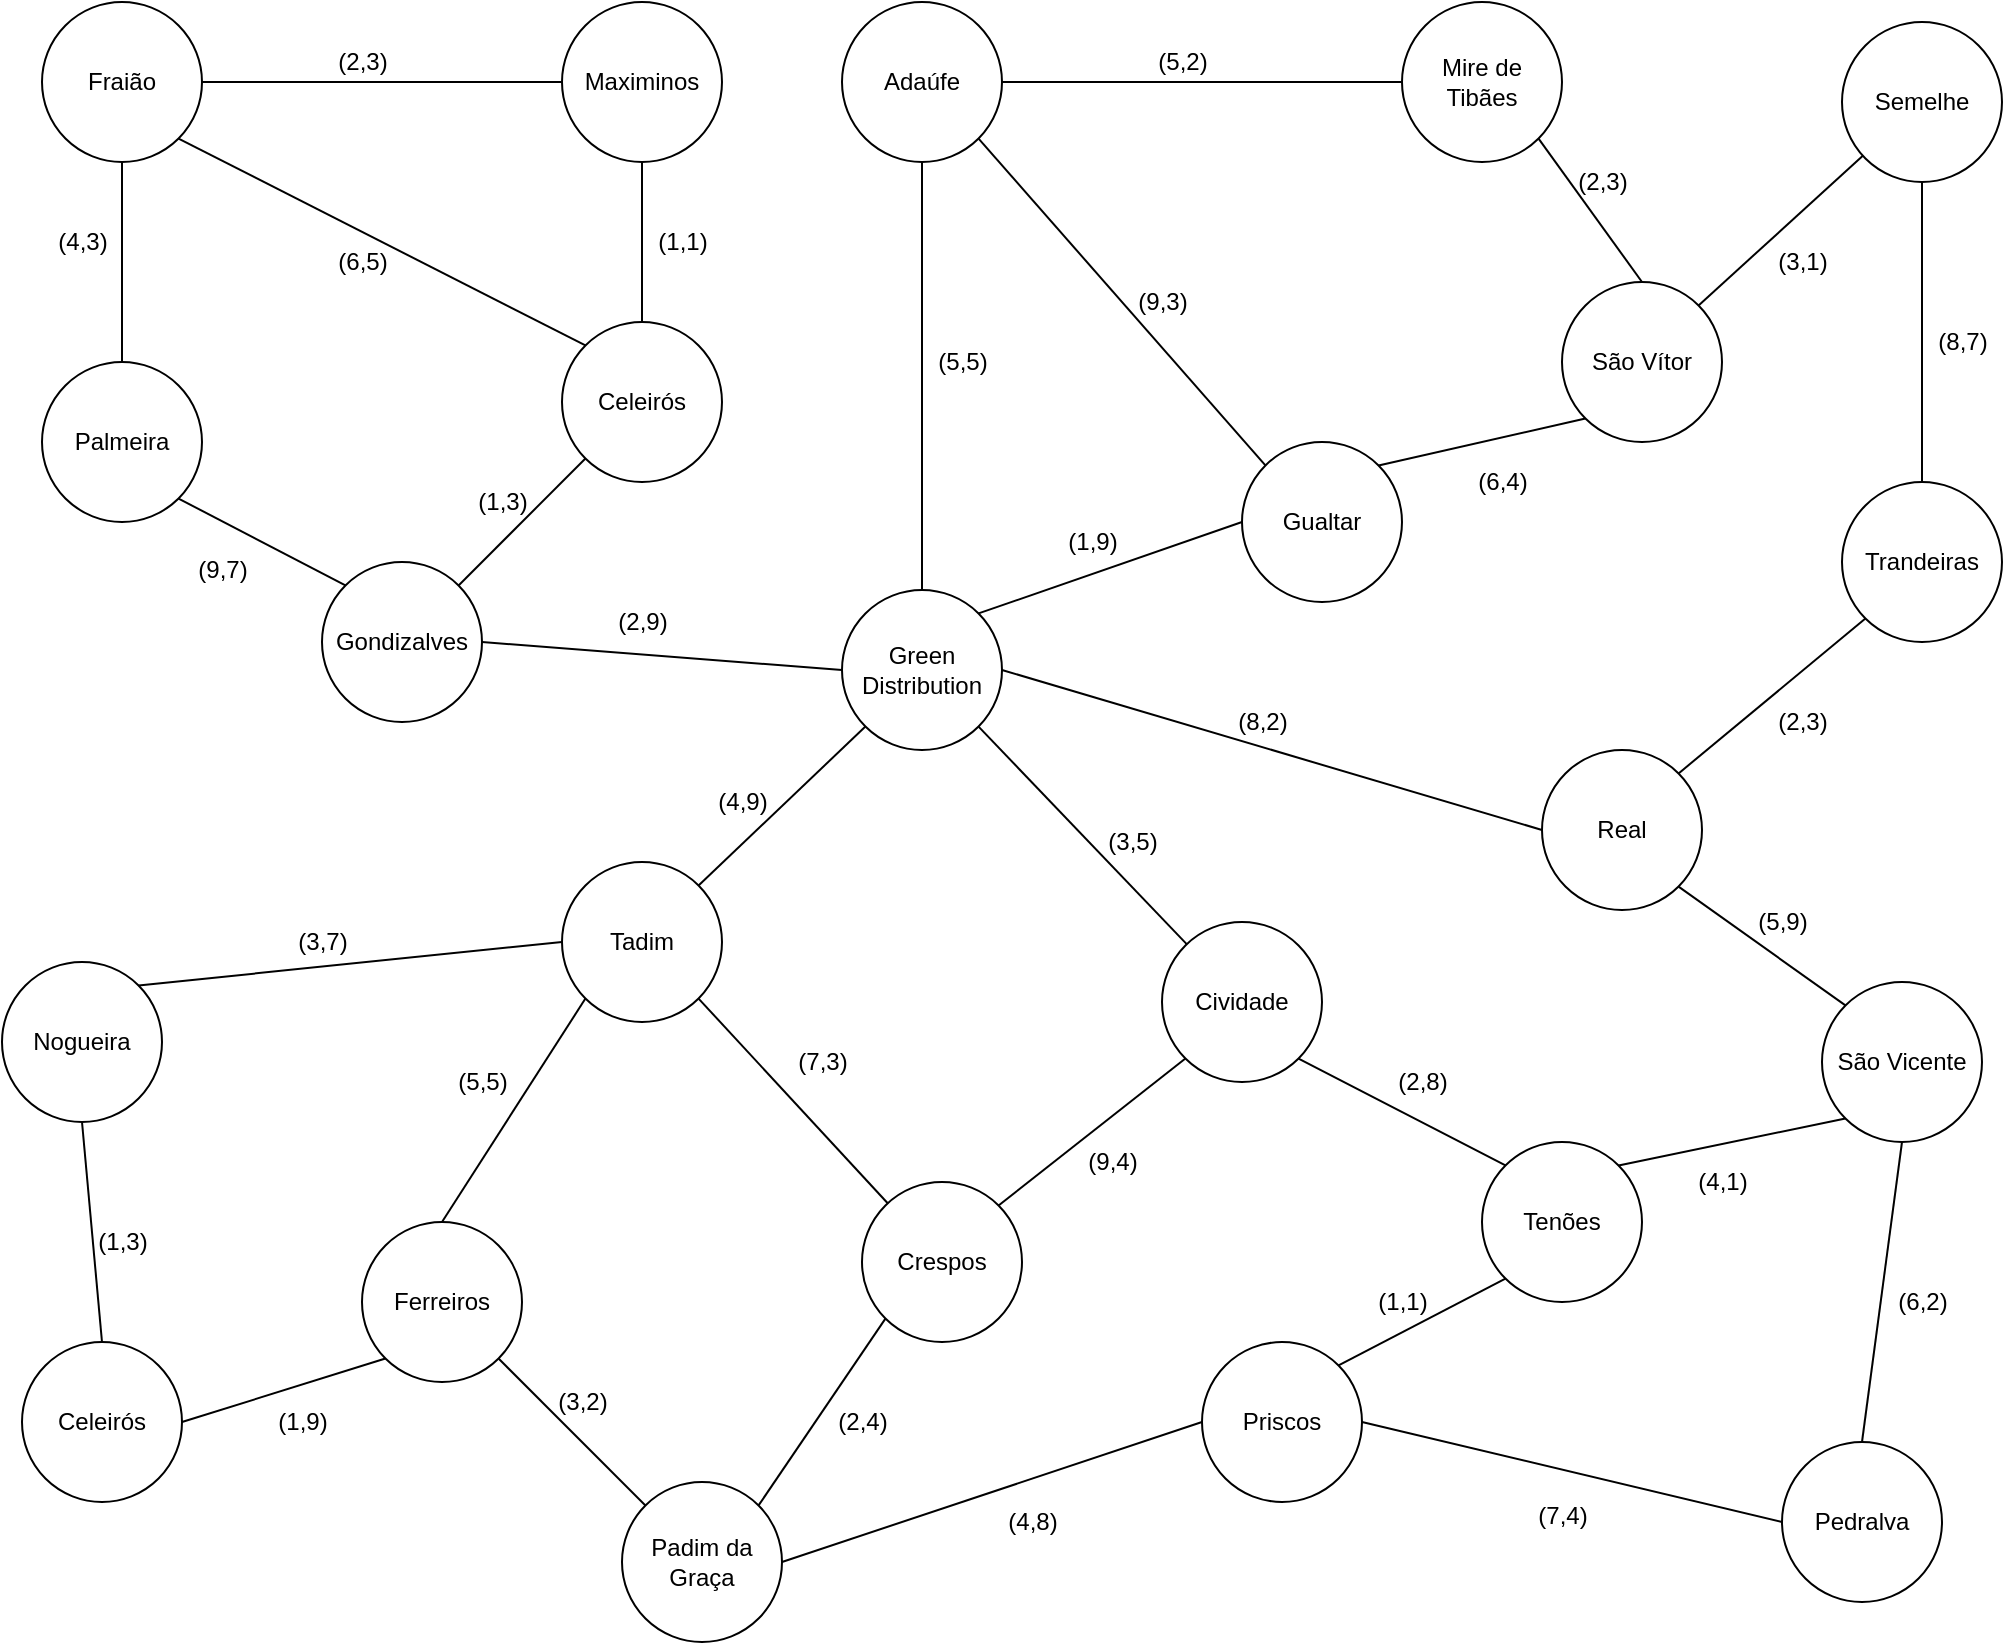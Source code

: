 <mxfile version="16.0.2" type="device"><diagram id="hAiwgibnXTT9zIwZPpcf" name="Página-1"><mxGraphModel dx="1678" dy="1029" grid="1" gridSize="10" guides="1" tooltips="1" connect="1" arrows="1" fold="1" page="1" pageScale="1" pageWidth="1169" pageHeight="827" math="0" shadow="0"><root><mxCell id="0"/><mxCell id="1" parent="0"/><mxCell id="aW4cJY26yHEW_Qcgev5n-1" value="Green Distribution" style="ellipse;whiteSpace=wrap;html=1;aspect=fixed;" vertex="1" parent="1"><mxGeometry x="460" y="374" width="80" height="80" as="geometry"/></mxCell><mxCell id="aW4cJY26yHEW_Qcgev5n-2" value="Fraião" style="ellipse;whiteSpace=wrap;html=1;aspect=fixed;" vertex="1" parent="1"><mxGeometry x="60" y="80" width="80" height="80" as="geometry"/></mxCell><mxCell id="aW4cJY26yHEW_Qcgev5n-3" value="Maximinos" style="ellipse;whiteSpace=wrap;html=1;aspect=fixed;" vertex="1" parent="1"><mxGeometry x="320" y="80" width="80" height="80" as="geometry"/></mxCell><mxCell id="aW4cJY26yHEW_Qcgev5n-4" value="Palmeira" style="ellipse;whiteSpace=wrap;html=1;aspect=fixed;" vertex="1" parent="1"><mxGeometry x="60" y="260" width="80" height="80" as="geometry"/></mxCell><mxCell id="aW4cJY26yHEW_Qcgev5n-5" value="Nogueira" style="ellipse;whiteSpace=wrap;html=1;aspect=fixed;" vertex="1" parent="1"><mxGeometry x="40" y="560" width="80" height="80" as="geometry"/></mxCell><mxCell id="aW4cJY26yHEW_Qcgev5n-6" value="Gondizalves" style="ellipse;whiteSpace=wrap;html=1;aspect=fixed;" vertex="1" parent="1"><mxGeometry x="200" y="360" width="80" height="80" as="geometry"/></mxCell><mxCell id="aW4cJY26yHEW_Qcgev5n-7" value="Gualtar" style="ellipse;whiteSpace=wrap;html=1;aspect=fixed;" vertex="1" parent="1"><mxGeometry x="660" y="300" width="80" height="80" as="geometry"/></mxCell><mxCell id="aW4cJY26yHEW_Qcgev5n-8" value="Celeirós" style="ellipse;whiteSpace=wrap;html=1;aspect=fixed;" vertex="1" parent="1"><mxGeometry x="320" y="240" width="80" height="80" as="geometry"/></mxCell><mxCell id="aW4cJY26yHEW_Qcgev5n-9" value="Ferreiros" style="ellipse;whiteSpace=wrap;html=1;aspect=fixed;" vertex="1" parent="1"><mxGeometry x="220" y="690" width="80" height="80" as="geometry"/></mxCell><mxCell id="aW4cJY26yHEW_Qcgev5n-10" value="Adaúfe" style="ellipse;whiteSpace=wrap;html=1;aspect=fixed;" vertex="1" parent="1"><mxGeometry x="460" y="80" width="80" height="80" as="geometry"/></mxCell><mxCell id="aW4cJY26yHEW_Qcgev5n-11" value="Tadim" style="ellipse;whiteSpace=wrap;html=1;aspect=fixed;" vertex="1" parent="1"><mxGeometry x="320" y="510" width="80" height="80" as="geometry"/></mxCell><mxCell id="aW4cJY26yHEW_Qcgev5n-12" value="Pedralva" style="ellipse;whiteSpace=wrap;html=1;aspect=fixed;" vertex="1" parent="1"><mxGeometry x="930" y="800" width="80" height="80" as="geometry"/></mxCell><mxCell id="aW4cJY26yHEW_Qcgev5n-13" value="Mire de Tibães" style="ellipse;whiteSpace=wrap;html=1;aspect=fixed;" vertex="1" parent="1"><mxGeometry x="740" y="80" width="80" height="80" as="geometry"/></mxCell><mxCell id="aW4cJY26yHEW_Qcgev5n-14" value="Trandeiras" style="ellipse;whiteSpace=wrap;html=1;aspect=fixed;" vertex="1" parent="1"><mxGeometry x="960" y="320" width="80" height="80" as="geometry"/></mxCell><mxCell id="aW4cJY26yHEW_Qcgev5n-15" value="Real" style="ellipse;whiteSpace=wrap;html=1;aspect=fixed;" vertex="1" parent="1"><mxGeometry x="810" y="454" width="80" height="80" as="geometry"/></mxCell><mxCell id="aW4cJY26yHEW_Qcgev5n-16" value="Semelhe" style="ellipse;whiteSpace=wrap;html=1;aspect=fixed;" vertex="1" parent="1"><mxGeometry x="960" y="90" width="80" height="80" as="geometry"/></mxCell><mxCell id="aW4cJY26yHEW_Qcgev5n-17" value="São Vítor" style="ellipse;whiteSpace=wrap;html=1;aspect=fixed;" vertex="1" parent="1"><mxGeometry x="820" y="220" width="80" height="80" as="geometry"/></mxCell><mxCell id="aW4cJY26yHEW_Qcgev5n-18" value="São Vicente" style="ellipse;whiteSpace=wrap;html=1;aspect=fixed;" vertex="1" parent="1"><mxGeometry x="950" y="570" width="80" height="80" as="geometry"/></mxCell><mxCell id="aW4cJY26yHEW_Qcgev5n-19" value="Celeirós" style="ellipse;whiteSpace=wrap;html=1;aspect=fixed;" vertex="1" parent="1"><mxGeometry x="50" y="750" width="80" height="80" as="geometry"/></mxCell><mxCell id="aW4cJY26yHEW_Qcgev5n-20" value="Padim da Graça" style="ellipse;whiteSpace=wrap;html=1;aspect=fixed;" vertex="1" parent="1"><mxGeometry x="350" y="820" width="80" height="80" as="geometry"/></mxCell><mxCell id="aW4cJY26yHEW_Qcgev5n-21" value="Crespos" style="ellipse;whiteSpace=wrap;html=1;aspect=fixed;" vertex="1" parent="1"><mxGeometry x="470" y="670" width="80" height="80" as="geometry"/></mxCell><mxCell id="aW4cJY26yHEW_Qcgev5n-22" value="Priscos" style="ellipse;whiteSpace=wrap;html=1;aspect=fixed;" vertex="1" parent="1"><mxGeometry x="640" y="750" width="80" height="80" as="geometry"/></mxCell><mxCell id="aW4cJY26yHEW_Qcgev5n-23" value="Cividade" style="ellipse;whiteSpace=wrap;html=1;aspect=fixed;" vertex="1" parent="1"><mxGeometry x="620" y="540" width="80" height="80" as="geometry"/></mxCell><mxCell id="aW4cJY26yHEW_Qcgev5n-24" value="Tenões" style="ellipse;whiteSpace=wrap;html=1;aspect=fixed;" vertex="1" parent="1"><mxGeometry x="780" y="650" width="80" height="80" as="geometry"/></mxCell><mxCell id="aW4cJY26yHEW_Qcgev5n-25" value="" style="endArrow=none;html=1;rounded=0;entryX=0;entryY=1;entryDx=0;entryDy=0;exitX=1;exitY=0;exitDx=0;exitDy=0;" edge="1" parent="1" source="aW4cJY26yHEW_Qcgev5n-11" target="aW4cJY26yHEW_Qcgev5n-1"><mxGeometry width="50" height="50" relative="1" as="geometry"><mxPoint x="490" y="590" as="sourcePoint"/><mxPoint x="540" y="540" as="targetPoint"/></mxGeometry></mxCell><mxCell id="aW4cJY26yHEW_Qcgev5n-27" value="" style="endArrow=none;html=1;rounded=0;entryX=0.5;entryY=0;entryDx=0;entryDy=0;" edge="1" parent="1" source="aW4cJY26yHEW_Qcgev5n-10" target="aW4cJY26yHEW_Qcgev5n-1"><mxGeometry width="50" height="50" relative="1" as="geometry"><mxPoint x="490" y="590" as="sourcePoint"/><mxPoint x="540" y="540" as="targetPoint"/></mxGeometry></mxCell><mxCell id="aW4cJY26yHEW_Qcgev5n-28" value="" style="endArrow=none;html=1;rounded=0;entryX=1;entryY=1;entryDx=0;entryDy=0;" edge="1" parent="1" source="aW4cJY26yHEW_Qcgev5n-23" target="aW4cJY26yHEW_Qcgev5n-1"><mxGeometry width="50" height="50" relative="1" as="geometry"><mxPoint x="490" y="590" as="sourcePoint"/><mxPoint x="540" y="540" as="targetPoint"/></mxGeometry></mxCell><mxCell id="aW4cJY26yHEW_Qcgev5n-29" value="" style="endArrow=none;html=1;rounded=0;entryX=0;entryY=0.5;entryDx=0;entryDy=0;exitX=1;exitY=0.5;exitDx=0;exitDy=0;" edge="1" parent="1" source="aW4cJY26yHEW_Qcgev5n-6" target="aW4cJY26yHEW_Qcgev5n-1"><mxGeometry width="50" height="50" relative="1" as="geometry"><mxPoint x="490" y="590" as="sourcePoint"/><mxPoint x="540" y="540" as="targetPoint"/></mxGeometry></mxCell><mxCell id="aW4cJY26yHEW_Qcgev5n-30" value="" style="endArrow=none;html=1;rounded=0;entryX=0;entryY=0;entryDx=0;entryDy=0;exitX=1;exitY=1;exitDx=0;exitDy=0;" edge="1" parent="1" source="aW4cJY26yHEW_Qcgev5n-4" target="aW4cJY26yHEW_Qcgev5n-6"><mxGeometry width="50" height="50" relative="1" as="geometry"><mxPoint x="490" y="590" as="sourcePoint"/><mxPoint x="540" y="540" as="targetPoint"/></mxGeometry></mxCell><mxCell id="aW4cJY26yHEW_Qcgev5n-31" value="" style="endArrow=none;html=1;rounded=0;entryX=0.5;entryY=0;entryDx=0;entryDy=0;" edge="1" parent="1" source="aW4cJY26yHEW_Qcgev5n-2" target="aW4cJY26yHEW_Qcgev5n-4"><mxGeometry width="50" height="50" relative="1" as="geometry"><mxPoint x="490" y="590" as="sourcePoint"/><mxPoint x="540" y="540" as="targetPoint"/></mxGeometry></mxCell><mxCell id="aW4cJY26yHEW_Qcgev5n-32" value="" style="endArrow=none;html=1;rounded=0;entryX=0;entryY=1;entryDx=0;entryDy=0;" edge="1" parent="1" source="aW4cJY26yHEW_Qcgev5n-6" target="aW4cJY26yHEW_Qcgev5n-8"><mxGeometry width="50" height="50" relative="1" as="geometry"><mxPoint x="490" y="590" as="sourcePoint"/><mxPoint x="540" y="540" as="targetPoint"/></mxGeometry></mxCell><mxCell id="aW4cJY26yHEW_Qcgev5n-33" value="" style="endArrow=none;html=1;rounded=0;entryX=0.5;entryY=0;entryDx=0;entryDy=0;exitX=0.5;exitY=1;exitDx=0;exitDy=0;" edge="1" parent="1" source="aW4cJY26yHEW_Qcgev5n-3" target="aW4cJY26yHEW_Qcgev5n-8"><mxGeometry width="50" height="50" relative="1" as="geometry"><mxPoint x="490" y="590" as="sourcePoint"/><mxPoint x="540" y="540" as="targetPoint"/></mxGeometry></mxCell><mxCell id="aW4cJY26yHEW_Qcgev5n-34" value="" style="endArrow=none;html=1;rounded=0;exitX=1;exitY=0.5;exitDx=0;exitDy=0;entryX=0;entryY=0.5;entryDx=0;entryDy=0;" edge="1" parent="1" source="aW4cJY26yHEW_Qcgev5n-2" target="aW4cJY26yHEW_Qcgev5n-3"><mxGeometry width="50" height="50" relative="1" as="geometry"><mxPoint x="490" y="610" as="sourcePoint"/><mxPoint x="540" y="560" as="targetPoint"/></mxGeometry></mxCell><mxCell id="aW4cJY26yHEW_Qcgev5n-35" value="" style="endArrow=none;html=1;rounded=0;exitX=0;exitY=0.5;exitDx=0;exitDy=0;entryX=1;entryY=0;entryDx=0;entryDy=0;" edge="1" parent="1" source="aW4cJY26yHEW_Qcgev5n-11" target="aW4cJY26yHEW_Qcgev5n-5"><mxGeometry width="50" height="50" relative="1" as="geometry"><mxPoint x="490" y="590" as="sourcePoint"/><mxPoint x="540" y="540" as="targetPoint"/></mxGeometry></mxCell><mxCell id="aW4cJY26yHEW_Qcgev5n-36" value="" style="endArrow=none;html=1;rounded=0;exitX=0;exitY=1;exitDx=0;exitDy=0;entryX=0.5;entryY=0;entryDx=0;entryDy=0;" edge="1" parent="1" source="aW4cJY26yHEW_Qcgev5n-11" target="aW4cJY26yHEW_Qcgev5n-9"><mxGeometry width="50" height="50" relative="1" as="geometry"><mxPoint x="490" y="590" as="sourcePoint"/><mxPoint x="540" y="540" as="targetPoint"/></mxGeometry></mxCell><mxCell id="aW4cJY26yHEW_Qcgev5n-37" value="" style="endArrow=none;html=1;rounded=0;exitX=1;exitY=1;exitDx=0;exitDy=0;" edge="1" parent="1" source="aW4cJY26yHEW_Qcgev5n-11" target="aW4cJY26yHEW_Qcgev5n-21"><mxGeometry width="50" height="50" relative="1" as="geometry"><mxPoint x="490" y="590" as="sourcePoint"/><mxPoint x="540" y="540" as="targetPoint"/></mxGeometry></mxCell><mxCell id="aW4cJY26yHEW_Qcgev5n-38" value="" style="endArrow=none;html=1;rounded=0;exitX=1;exitY=0;exitDx=0;exitDy=0;entryX=0;entryY=1;entryDx=0;entryDy=0;" edge="1" parent="1" source="aW4cJY26yHEW_Qcgev5n-21" target="aW4cJY26yHEW_Qcgev5n-23"><mxGeometry width="50" height="50" relative="1" as="geometry"><mxPoint x="490" y="590" as="sourcePoint"/><mxPoint x="540" y="540" as="targetPoint"/></mxGeometry></mxCell><mxCell id="aW4cJY26yHEW_Qcgev5n-39" value="" style="endArrow=none;html=1;rounded=0;exitX=1;exitY=1;exitDx=0;exitDy=0;entryX=0;entryY=0;entryDx=0;entryDy=0;" edge="1" parent="1" source="aW4cJY26yHEW_Qcgev5n-9" target="aW4cJY26yHEW_Qcgev5n-20"><mxGeometry width="50" height="50" relative="1" as="geometry"><mxPoint x="490" y="590" as="sourcePoint"/><mxPoint x="540" y="540" as="targetPoint"/></mxGeometry></mxCell><mxCell id="aW4cJY26yHEW_Qcgev5n-40" value="" style="endArrow=none;html=1;rounded=0;exitX=0;exitY=1;exitDx=0;exitDy=0;entryX=1;entryY=0;entryDx=0;entryDy=0;" edge="1" parent="1" source="aW4cJY26yHEW_Qcgev5n-21" target="aW4cJY26yHEW_Qcgev5n-20"><mxGeometry width="50" height="50" relative="1" as="geometry"><mxPoint x="490" y="590" as="sourcePoint"/><mxPoint x="540" y="540" as="targetPoint"/></mxGeometry></mxCell><mxCell id="aW4cJY26yHEW_Qcgev5n-41" value="" style="endArrow=none;html=1;rounded=0;exitX=0;exitY=1;exitDx=0;exitDy=0;entryX=1;entryY=0.5;entryDx=0;entryDy=0;" edge="1" parent="1" source="aW4cJY26yHEW_Qcgev5n-9" target="aW4cJY26yHEW_Qcgev5n-19"><mxGeometry width="50" height="50" relative="1" as="geometry"><mxPoint x="490" y="590" as="sourcePoint"/><mxPoint x="540" y="540" as="targetPoint"/></mxGeometry></mxCell><mxCell id="aW4cJY26yHEW_Qcgev5n-42" value="" style="endArrow=none;html=1;rounded=0;entryX=0;entryY=0.5;entryDx=0;entryDy=0;exitX=1;exitY=0;exitDx=0;exitDy=0;" edge="1" parent="1" source="aW4cJY26yHEW_Qcgev5n-1" target="aW4cJY26yHEW_Qcgev5n-7"><mxGeometry width="50" height="50" relative="1" as="geometry"><mxPoint x="490" y="590" as="sourcePoint"/><mxPoint x="540" y="540" as="targetPoint"/></mxGeometry></mxCell><mxCell id="aW4cJY26yHEW_Qcgev5n-43" value="" style="endArrow=none;html=1;rounded=0;entryX=1;entryY=0;entryDx=0;entryDy=0;exitX=0;exitY=1;exitDx=0;exitDy=0;" edge="1" parent="1" source="aW4cJY26yHEW_Qcgev5n-17" target="aW4cJY26yHEW_Qcgev5n-7"><mxGeometry width="50" height="50" relative="1" as="geometry"><mxPoint x="490" y="590" as="sourcePoint"/><mxPoint x="540" y="540" as="targetPoint"/></mxGeometry></mxCell><mxCell id="aW4cJY26yHEW_Qcgev5n-44" value="" style="endArrow=none;html=1;rounded=0;exitX=1;exitY=1;exitDx=0;exitDy=0;entryX=0.5;entryY=0;entryDx=0;entryDy=0;" edge="1" parent="1" source="aW4cJY26yHEW_Qcgev5n-13" target="aW4cJY26yHEW_Qcgev5n-17"><mxGeometry width="50" height="50" relative="1" as="geometry"><mxPoint x="490" y="590" as="sourcePoint"/><mxPoint x="540" y="540" as="targetPoint"/></mxGeometry></mxCell><mxCell id="aW4cJY26yHEW_Qcgev5n-45" value="" style="endArrow=none;html=1;rounded=0;exitX=1;exitY=0;exitDx=0;exitDy=0;" edge="1" parent="1" source="aW4cJY26yHEW_Qcgev5n-17" target="aW4cJY26yHEW_Qcgev5n-16"><mxGeometry width="50" height="50" relative="1" as="geometry"><mxPoint x="490" y="590" as="sourcePoint"/><mxPoint x="540" y="540" as="targetPoint"/></mxGeometry></mxCell><mxCell id="aW4cJY26yHEW_Qcgev5n-46" value="" style="endArrow=none;html=1;rounded=0;entryX=0.5;entryY=1;entryDx=0;entryDy=0;exitX=0.5;exitY=0;exitDx=0;exitDy=0;" edge="1" parent="1" source="aW4cJY26yHEW_Qcgev5n-14" target="aW4cJY26yHEW_Qcgev5n-16"><mxGeometry width="50" height="50" relative="1" as="geometry"><mxPoint x="490" y="590" as="sourcePoint"/><mxPoint x="540" y="540" as="targetPoint"/></mxGeometry></mxCell><mxCell id="aW4cJY26yHEW_Qcgev5n-47" value="" style="endArrow=none;html=1;rounded=0;entryX=0;entryY=1;entryDx=0;entryDy=0;exitX=1;exitY=0;exitDx=0;exitDy=0;" edge="1" parent="1" source="aW4cJY26yHEW_Qcgev5n-15" target="aW4cJY26yHEW_Qcgev5n-14"><mxGeometry width="50" height="50" relative="1" as="geometry"><mxPoint x="490" y="590" as="sourcePoint"/><mxPoint x="540" y="540" as="targetPoint"/></mxGeometry></mxCell><mxCell id="aW4cJY26yHEW_Qcgev5n-48" value="" style="endArrow=none;html=1;rounded=0;entryX=0;entryY=0;entryDx=0;entryDy=0;exitX=1;exitY=1;exitDx=0;exitDy=0;" edge="1" parent="1" source="aW4cJY26yHEW_Qcgev5n-23" target="aW4cJY26yHEW_Qcgev5n-24"><mxGeometry width="50" height="50" relative="1" as="geometry"><mxPoint x="490" y="590" as="sourcePoint"/><mxPoint x="540" y="540" as="targetPoint"/></mxGeometry></mxCell><mxCell id="aW4cJY26yHEW_Qcgev5n-49" value="" style="endArrow=none;html=1;rounded=0;entryX=1;entryY=0;entryDx=0;entryDy=0;exitX=0;exitY=1;exitDx=0;exitDy=0;" edge="1" parent="1" source="aW4cJY26yHEW_Qcgev5n-18" target="aW4cJY26yHEW_Qcgev5n-24"><mxGeometry width="50" height="50" relative="1" as="geometry"><mxPoint x="490" y="590" as="sourcePoint"/><mxPoint x="540" y="540" as="targetPoint"/></mxGeometry></mxCell><mxCell id="aW4cJY26yHEW_Qcgev5n-50" value="" style="endArrow=none;html=1;rounded=0;entryX=1;entryY=1;entryDx=0;entryDy=0;exitX=0;exitY=0;exitDx=0;exitDy=0;" edge="1" parent="1" source="aW4cJY26yHEW_Qcgev5n-18" target="aW4cJY26yHEW_Qcgev5n-15"><mxGeometry width="50" height="50" relative="1" as="geometry"><mxPoint x="490" y="590" as="sourcePoint"/><mxPoint x="540" y="540" as="targetPoint"/></mxGeometry></mxCell><mxCell id="aW4cJY26yHEW_Qcgev5n-51" value="" style="endArrow=none;html=1;rounded=0;exitX=0;exitY=1;exitDx=0;exitDy=0;entryX=1;entryY=0;entryDx=0;entryDy=0;" edge="1" parent="1" source="aW4cJY26yHEW_Qcgev5n-24" target="aW4cJY26yHEW_Qcgev5n-22"><mxGeometry width="50" height="50" relative="1" as="geometry"><mxPoint x="490" y="590" as="sourcePoint"/><mxPoint x="540" y="540" as="targetPoint"/></mxGeometry></mxCell><mxCell id="aW4cJY26yHEW_Qcgev5n-52" value="" style="endArrow=none;html=1;rounded=0;entryX=0;entryY=0.5;entryDx=0;entryDy=0;exitX=1;exitY=0.5;exitDx=0;exitDy=0;" edge="1" parent="1" source="aW4cJY26yHEW_Qcgev5n-22" target="aW4cJY26yHEW_Qcgev5n-12"><mxGeometry width="50" height="50" relative="1" as="geometry"><mxPoint x="490" y="590" as="sourcePoint"/><mxPoint x="540" y="540" as="targetPoint"/></mxGeometry></mxCell><mxCell id="aW4cJY26yHEW_Qcgev5n-53" value="" style="endArrow=none;html=1;rounded=0;entryX=0.5;entryY=0;entryDx=0;entryDy=0;exitX=0.5;exitY=1;exitDx=0;exitDy=0;" edge="1" parent="1" source="aW4cJY26yHEW_Qcgev5n-18" target="aW4cJY26yHEW_Qcgev5n-12"><mxGeometry width="50" height="50" relative="1" as="geometry"><mxPoint x="490" y="590" as="sourcePoint"/><mxPoint x="540" y="540" as="targetPoint"/></mxGeometry></mxCell><mxCell id="aW4cJY26yHEW_Qcgev5n-54" value="" style="endArrow=none;html=1;rounded=0;exitX=1;exitY=0.5;exitDx=0;exitDy=0;entryX=0;entryY=0.5;entryDx=0;entryDy=0;" edge="1" parent="1" source="aW4cJY26yHEW_Qcgev5n-10" target="aW4cJY26yHEW_Qcgev5n-13"><mxGeometry width="50" height="50" relative="1" as="geometry"><mxPoint x="490" y="590" as="sourcePoint"/><mxPoint x="540" y="540" as="targetPoint"/></mxGeometry></mxCell><mxCell id="aW4cJY26yHEW_Qcgev5n-55" value="" style="endArrow=none;html=1;rounded=0;exitX=0.5;exitY=1;exitDx=0;exitDy=0;entryX=0.5;entryY=0;entryDx=0;entryDy=0;" edge="1" parent="1" source="aW4cJY26yHEW_Qcgev5n-5" target="aW4cJY26yHEW_Qcgev5n-19"><mxGeometry width="50" height="50" relative="1" as="geometry"><mxPoint x="490" y="590" as="sourcePoint"/><mxPoint x="540" y="540" as="targetPoint"/></mxGeometry></mxCell><mxCell id="aW4cJY26yHEW_Qcgev5n-60" value="(2,3)" style="text;html=1;align=center;verticalAlign=middle;resizable=0;points=[];autosize=1;strokeColor=none;fillColor=none;" vertex="1" parent="1"><mxGeometry x="200" y="100" width="40" height="20" as="geometry"/></mxCell><mxCell id="aW4cJY26yHEW_Qcgev5n-61" value="(2,9)" style="text;html=1;align=center;verticalAlign=middle;resizable=0;points=[];autosize=1;strokeColor=none;fillColor=none;" vertex="1" parent="1"><mxGeometry x="340" y="380" width="40" height="20" as="geometry"/></mxCell><mxCell id="aW4cJY26yHEW_Qcgev5n-62" value="(1,9)" style="text;html=1;align=center;verticalAlign=middle;resizable=0;points=[];autosize=1;strokeColor=none;fillColor=none;" vertex="1" parent="1"><mxGeometry x="565" y="340" width="40" height="20" as="geometry"/></mxCell><mxCell id="aW4cJY26yHEW_Qcgev5n-63" value="(3,5)" style="text;html=1;align=center;verticalAlign=middle;resizable=0;points=[];autosize=1;strokeColor=none;fillColor=none;" vertex="1" parent="1"><mxGeometry x="585" y="490" width="40" height="20" as="geometry"/></mxCell><mxCell id="aW4cJY26yHEW_Qcgev5n-65" value="(4,9)" style="text;html=1;align=center;verticalAlign=middle;resizable=0;points=[];autosize=1;strokeColor=none;fillColor=none;" vertex="1" parent="1"><mxGeometry x="390" y="470" width="40" height="20" as="geometry"/></mxCell><mxCell id="aW4cJY26yHEW_Qcgev5n-66" value="(7,3)" style="text;html=1;align=center;verticalAlign=middle;resizable=0;points=[];autosize=1;strokeColor=none;fillColor=none;" vertex="1" parent="1"><mxGeometry x="430" y="600" width="40" height="20" as="geometry"/></mxCell><mxCell id="aW4cJY26yHEW_Qcgev5n-67" value="(5,5)" style="text;html=1;align=center;verticalAlign=middle;resizable=0;points=[];autosize=1;strokeColor=none;fillColor=none;" vertex="1" parent="1"><mxGeometry x="260" y="610" width="40" height="20" as="geometry"/></mxCell><mxCell id="aW4cJY26yHEW_Qcgev5n-68" value="(3,7)" style="text;html=1;align=center;verticalAlign=middle;resizable=0;points=[];autosize=1;strokeColor=none;fillColor=none;" vertex="1" parent="1"><mxGeometry x="180" y="540" width="40" height="20" as="geometry"/></mxCell><mxCell id="aW4cJY26yHEW_Qcgev5n-69" value="(1,3)" style="text;html=1;align=center;verticalAlign=middle;resizable=0;points=[];autosize=1;strokeColor=none;fillColor=none;" vertex="1" parent="1"><mxGeometry x="80" y="690" width="40" height="20" as="geometry"/></mxCell><mxCell id="aW4cJY26yHEW_Qcgev5n-70" value="(4,3)" style="text;html=1;align=center;verticalAlign=middle;resizable=0;points=[];autosize=1;strokeColor=none;fillColor=none;" vertex="1" parent="1"><mxGeometry x="60" y="190" width="40" height="20" as="geometry"/></mxCell><mxCell id="aW4cJY26yHEW_Qcgev5n-71" value="(9,7)" style="text;html=1;align=center;verticalAlign=middle;resizable=0;points=[];autosize=1;strokeColor=none;fillColor=none;" vertex="1" parent="1"><mxGeometry x="130" y="354" width="40" height="20" as="geometry"/></mxCell><mxCell id="aW4cJY26yHEW_Qcgev5n-72" value="(1,1)" style="text;html=1;align=center;verticalAlign=middle;resizable=0;points=[];autosize=1;strokeColor=none;fillColor=none;" vertex="1" parent="1"><mxGeometry x="360" y="190" width="40" height="20" as="geometry"/></mxCell><mxCell id="aW4cJY26yHEW_Qcgev5n-73" value="(5,5)" style="text;html=1;align=center;verticalAlign=middle;resizable=0;points=[];autosize=1;strokeColor=none;fillColor=none;" vertex="1" parent="1"><mxGeometry x="500" y="250" width="40" height="20" as="geometry"/></mxCell><mxCell id="aW4cJY26yHEW_Qcgev5n-74" value="(5,2)" style="text;html=1;align=center;verticalAlign=middle;resizable=0;points=[];autosize=1;strokeColor=none;fillColor=none;" vertex="1" parent="1"><mxGeometry x="610" y="100" width="40" height="20" as="geometry"/></mxCell><mxCell id="aW4cJY26yHEW_Qcgev5n-75" value="(2,3)" style="text;html=1;align=center;verticalAlign=middle;resizable=0;points=[];autosize=1;strokeColor=none;fillColor=none;" vertex="1" parent="1"><mxGeometry x="820" y="160" width="40" height="20" as="geometry"/></mxCell><mxCell id="aW4cJY26yHEW_Qcgev5n-76" value="(6,4)" style="text;html=1;align=center;verticalAlign=middle;resizable=0;points=[];autosize=1;strokeColor=none;fillColor=none;" vertex="1" parent="1"><mxGeometry x="770" y="310" width="40" height="20" as="geometry"/></mxCell><mxCell id="aW4cJY26yHEW_Qcgev5n-77" value="(3,1)" style="text;html=1;align=center;verticalAlign=middle;resizable=0;points=[];autosize=1;strokeColor=none;fillColor=none;" vertex="1" parent="1"><mxGeometry x="920" y="200" width="40" height="20" as="geometry"/></mxCell><mxCell id="aW4cJY26yHEW_Qcgev5n-78" value="(8,7)" style="text;html=1;align=center;verticalAlign=middle;resizable=0;points=[];autosize=1;strokeColor=none;fillColor=none;" vertex="1" parent="1"><mxGeometry x="1000" y="240" width="40" height="20" as="geometry"/></mxCell><mxCell id="aW4cJY26yHEW_Qcgev5n-79" value="(2,3)" style="text;html=1;align=center;verticalAlign=middle;resizable=0;points=[];autosize=1;strokeColor=none;fillColor=none;" vertex="1" parent="1"><mxGeometry x="920" y="430" width="40" height="20" as="geometry"/></mxCell><mxCell id="aW4cJY26yHEW_Qcgev5n-80" value="(5,9)" style="text;html=1;align=center;verticalAlign=middle;resizable=0;points=[];autosize=1;strokeColor=none;fillColor=none;" vertex="1" parent="1"><mxGeometry x="910" y="530" width="40" height="20" as="geometry"/></mxCell><mxCell id="aW4cJY26yHEW_Qcgev5n-81" value="(4,1)" style="text;html=1;align=center;verticalAlign=middle;resizable=0;points=[];autosize=1;strokeColor=none;fillColor=none;" vertex="1" parent="1"><mxGeometry x="880" y="660" width="40" height="20" as="geometry"/></mxCell><mxCell id="aW4cJY26yHEW_Qcgev5n-82" value="(6,2)" style="text;html=1;align=center;verticalAlign=middle;resizable=0;points=[];autosize=1;strokeColor=none;fillColor=none;" vertex="1" parent="1"><mxGeometry x="980" y="720" width="40" height="20" as="geometry"/></mxCell><mxCell id="aW4cJY26yHEW_Qcgev5n-83" value="(1,1)" style="text;html=1;align=center;verticalAlign=middle;resizable=0;points=[];autosize=1;strokeColor=none;fillColor=none;" vertex="1" parent="1"><mxGeometry x="720" y="720" width="40" height="20" as="geometry"/></mxCell><mxCell id="aW4cJY26yHEW_Qcgev5n-84" value="(7,4)" style="text;html=1;align=center;verticalAlign=middle;resizable=0;points=[];autosize=1;strokeColor=none;fillColor=none;" vertex="1" parent="1"><mxGeometry x="800" y="827" width="40" height="20" as="geometry"/></mxCell><mxCell id="aW4cJY26yHEW_Qcgev5n-85" value="(2,4)" style="text;html=1;align=center;verticalAlign=middle;resizable=0;points=[];autosize=1;strokeColor=none;fillColor=none;" vertex="1" parent="1"><mxGeometry x="450" y="780" width="40" height="20" as="geometry"/></mxCell><mxCell id="aW4cJY26yHEW_Qcgev5n-86" value="(3,2)" style="text;html=1;align=center;verticalAlign=middle;resizable=0;points=[];autosize=1;strokeColor=none;fillColor=none;" vertex="1" parent="1"><mxGeometry x="310" y="770" width="40" height="20" as="geometry"/></mxCell><mxCell id="aW4cJY26yHEW_Qcgev5n-87" value="(9,4)" style="text;html=1;align=center;verticalAlign=middle;resizable=0;points=[];autosize=1;strokeColor=none;fillColor=none;" vertex="1" parent="1"><mxGeometry x="575" y="650" width="40" height="20" as="geometry"/></mxCell><mxCell id="aW4cJY26yHEW_Qcgev5n-88" value="(2,8)" style="text;html=1;align=center;verticalAlign=middle;resizable=0;points=[];autosize=1;strokeColor=none;fillColor=none;" vertex="1" parent="1"><mxGeometry x="730" y="610" width="40" height="20" as="geometry"/></mxCell><mxCell id="aW4cJY26yHEW_Qcgev5n-89" value="" style="endArrow=none;html=1;rounded=0;entryX=0;entryY=0;entryDx=0;entryDy=0;exitX=1;exitY=1;exitDx=0;exitDy=0;" edge="1" parent="1" source="aW4cJY26yHEW_Qcgev5n-10" target="aW4cJY26yHEW_Qcgev5n-7"><mxGeometry width="50" height="50" relative="1" as="geometry"><mxPoint x="550" y="590" as="sourcePoint"/><mxPoint x="600" y="540" as="targetPoint"/></mxGeometry></mxCell><mxCell id="aW4cJY26yHEW_Qcgev5n-90" value="(9,3)" style="text;html=1;align=center;verticalAlign=middle;resizable=0;points=[];autosize=1;strokeColor=none;fillColor=none;" vertex="1" parent="1"><mxGeometry x="600" y="220" width="40" height="20" as="geometry"/></mxCell><mxCell id="aW4cJY26yHEW_Qcgev5n-91" value="" style="endArrow=none;html=1;rounded=0;exitX=0;exitY=0;exitDx=0;exitDy=0;entryX=1;entryY=1;entryDx=0;entryDy=0;" edge="1" parent="1" source="aW4cJY26yHEW_Qcgev5n-8" target="aW4cJY26yHEW_Qcgev5n-2"><mxGeometry width="50" height="50" relative="1" as="geometry"><mxPoint x="550" y="590" as="sourcePoint"/><mxPoint x="600" y="540" as="targetPoint"/></mxGeometry></mxCell><mxCell id="aW4cJY26yHEW_Qcgev5n-92" value="(6,5)" style="text;html=1;align=center;verticalAlign=middle;resizable=0;points=[];autosize=1;strokeColor=none;fillColor=none;" vertex="1" parent="1"><mxGeometry x="200" y="200" width="40" height="20" as="geometry"/></mxCell><mxCell id="aW4cJY26yHEW_Qcgev5n-93" value="(1,3)" style="text;html=1;align=center;verticalAlign=middle;resizable=0;points=[];autosize=1;strokeColor=none;fillColor=none;" vertex="1" parent="1"><mxGeometry x="270" y="320" width="40" height="20" as="geometry"/></mxCell><mxCell id="aW4cJY26yHEW_Qcgev5n-94" value="" style="endArrow=none;html=1;rounded=0;entryX=0;entryY=0.5;entryDx=0;entryDy=0;exitX=1;exitY=0.5;exitDx=0;exitDy=0;" edge="1" parent="1" source="aW4cJY26yHEW_Qcgev5n-1" target="aW4cJY26yHEW_Qcgev5n-15"><mxGeometry width="50" height="50" relative="1" as="geometry"><mxPoint x="550" y="590" as="sourcePoint"/><mxPoint x="600" y="540" as="targetPoint"/></mxGeometry></mxCell><mxCell id="aW4cJY26yHEW_Qcgev5n-95" value="(8,2)" style="text;html=1;align=center;verticalAlign=middle;resizable=0;points=[];autosize=1;strokeColor=none;fillColor=none;" vertex="1" parent="1"><mxGeometry x="650" y="430" width="40" height="20" as="geometry"/></mxCell><mxCell id="aW4cJY26yHEW_Qcgev5n-96" value="" style="endArrow=none;html=1;rounded=0;exitX=0;exitY=0.5;exitDx=0;exitDy=0;entryX=1;entryY=0.5;entryDx=0;entryDy=0;" edge="1" parent="1" source="aW4cJY26yHEW_Qcgev5n-22" target="aW4cJY26yHEW_Qcgev5n-20"><mxGeometry width="50" height="50" relative="1" as="geometry"><mxPoint x="550" y="590" as="sourcePoint"/><mxPoint x="600" y="540" as="targetPoint"/></mxGeometry></mxCell><mxCell id="aW4cJY26yHEW_Qcgev5n-97" value="(4,8)" style="text;html=1;align=center;verticalAlign=middle;resizable=0;points=[];autosize=1;strokeColor=none;fillColor=none;" vertex="1" parent="1"><mxGeometry x="535" y="830" width="40" height="20" as="geometry"/></mxCell><mxCell id="aW4cJY26yHEW_Qcgev5n-98" value="(1,9)" style="text;html=1;align=center;verticalAlign=middle;resizable=0;points=[];autosize=1;strokeColor=none;fillColor=none;" vertex="1" parent="1"><mxGeometry x="170" y="780" width="40" height="20" as="geometry"/></mxCell></root></mxGraphModel></diagram></mxfile>